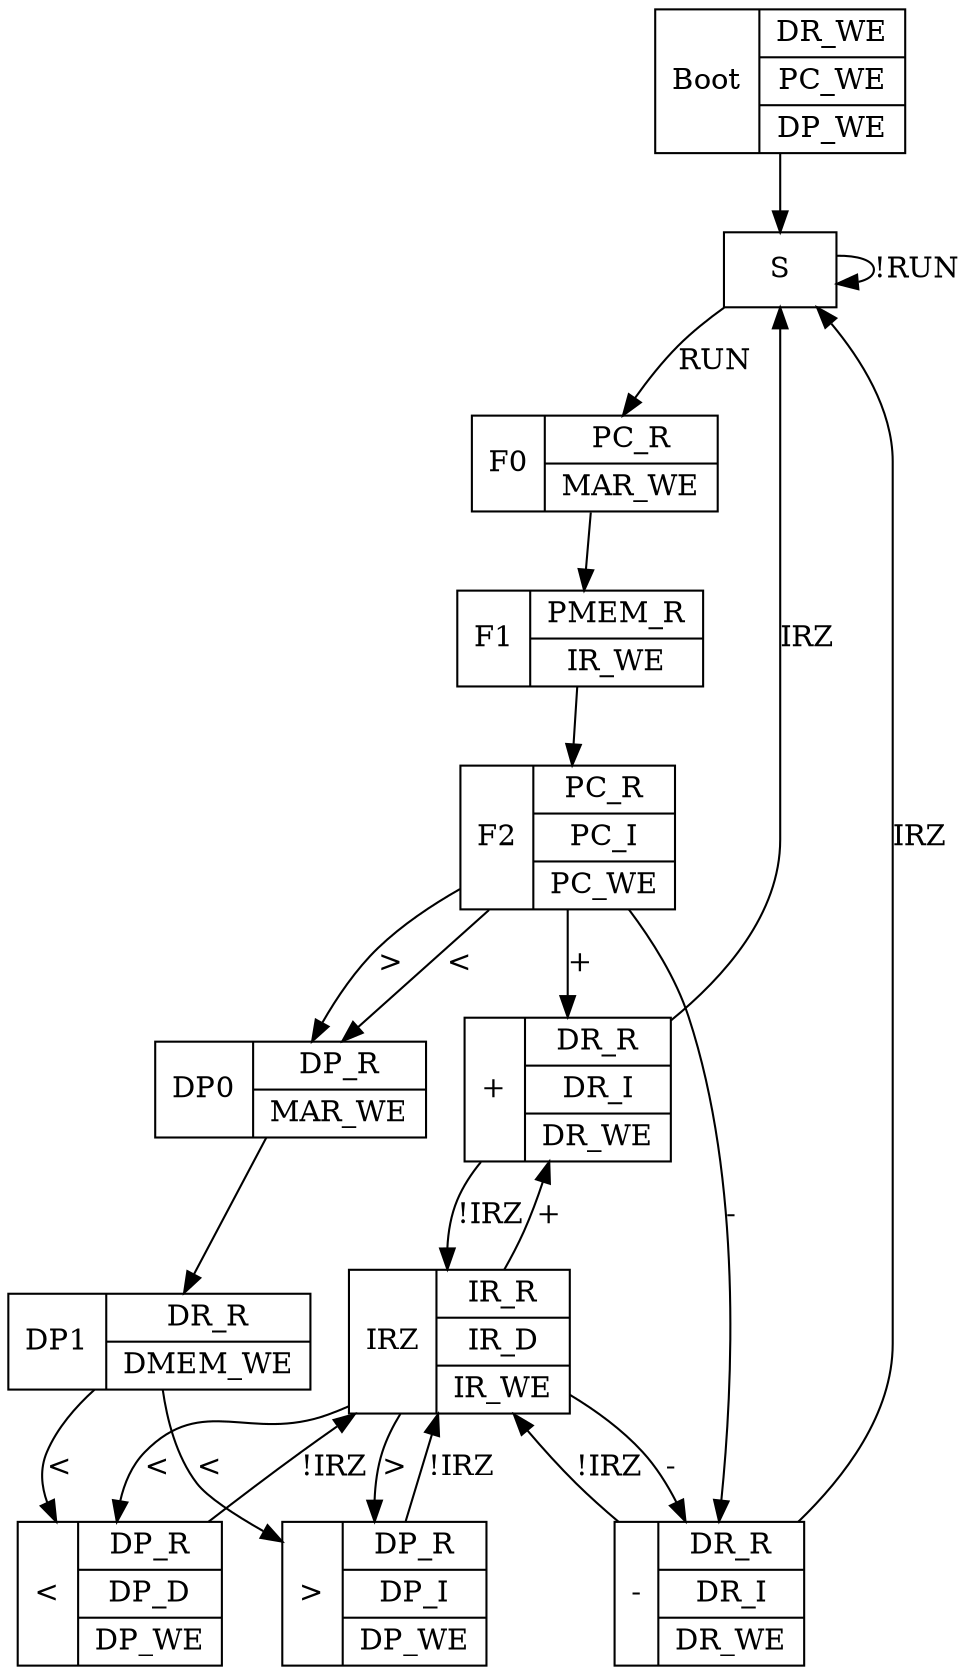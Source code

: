 digraph mygraph {
node [shape=record];


Boot -> S;


S -> F0 [label = "RUN"]
S -> S  [label = "!RUN"]

Boot [label="Boot|{DR_WE|PC_WE|DP_WE}"]
S [label="S"]

F0 [label="F0|{PC_R|MAR_WE}"]
F1 [label="F1|{PMEM_R|IR_WE}"]
F2 [label="F2|{PC_R|PC_I|PC_WE}"]

F0->F1
F1->F2
F2 -> Add0 [label="+"]
F2 -> Sub0 [label="-"]
F2 -> LR0  [label="<"]
F2 -> LR0  [label=">"]

IRZ [label="IRZ|{IR_R|IR_D|IR_WE}"]

Add0 [label="+|{DR_R|DR_I|DR_WE}"]
Add0 -> S [label="IRZ"]
Add0 -> IRZ [label="!IRZ"]
IRZ -> Add0 [label="+"]

Sub0 [label="-|{DR_R|DR_I|DR_WE}"]
Sub0 -> S [label="IRZ"]
Sub0 -> IRZ [label="!IRZ"]
IRZ -> Sub0 [label="-"]

LR0 [label="DP0|{DP_R|MAR_WE}"]
LR0 -> LR1
LR1 [label="DP1|{DR_R|DMEM_WE}"]
LR1 -> L0 [label="<"]
LR1 -> R0 [label="<"]
L0 [label="\<|{DP_R|DP_D|DP_WE}"]
L0 -> IRZ [label="!IRZ"]
IRZ -> L0 [label="<"]
R0 [label="\>|{DP_R|DP_I|DP_WE}"]
R0 -> IRZ [label="!IRZ"]
IRZ -> R0 [label=">"]

}
